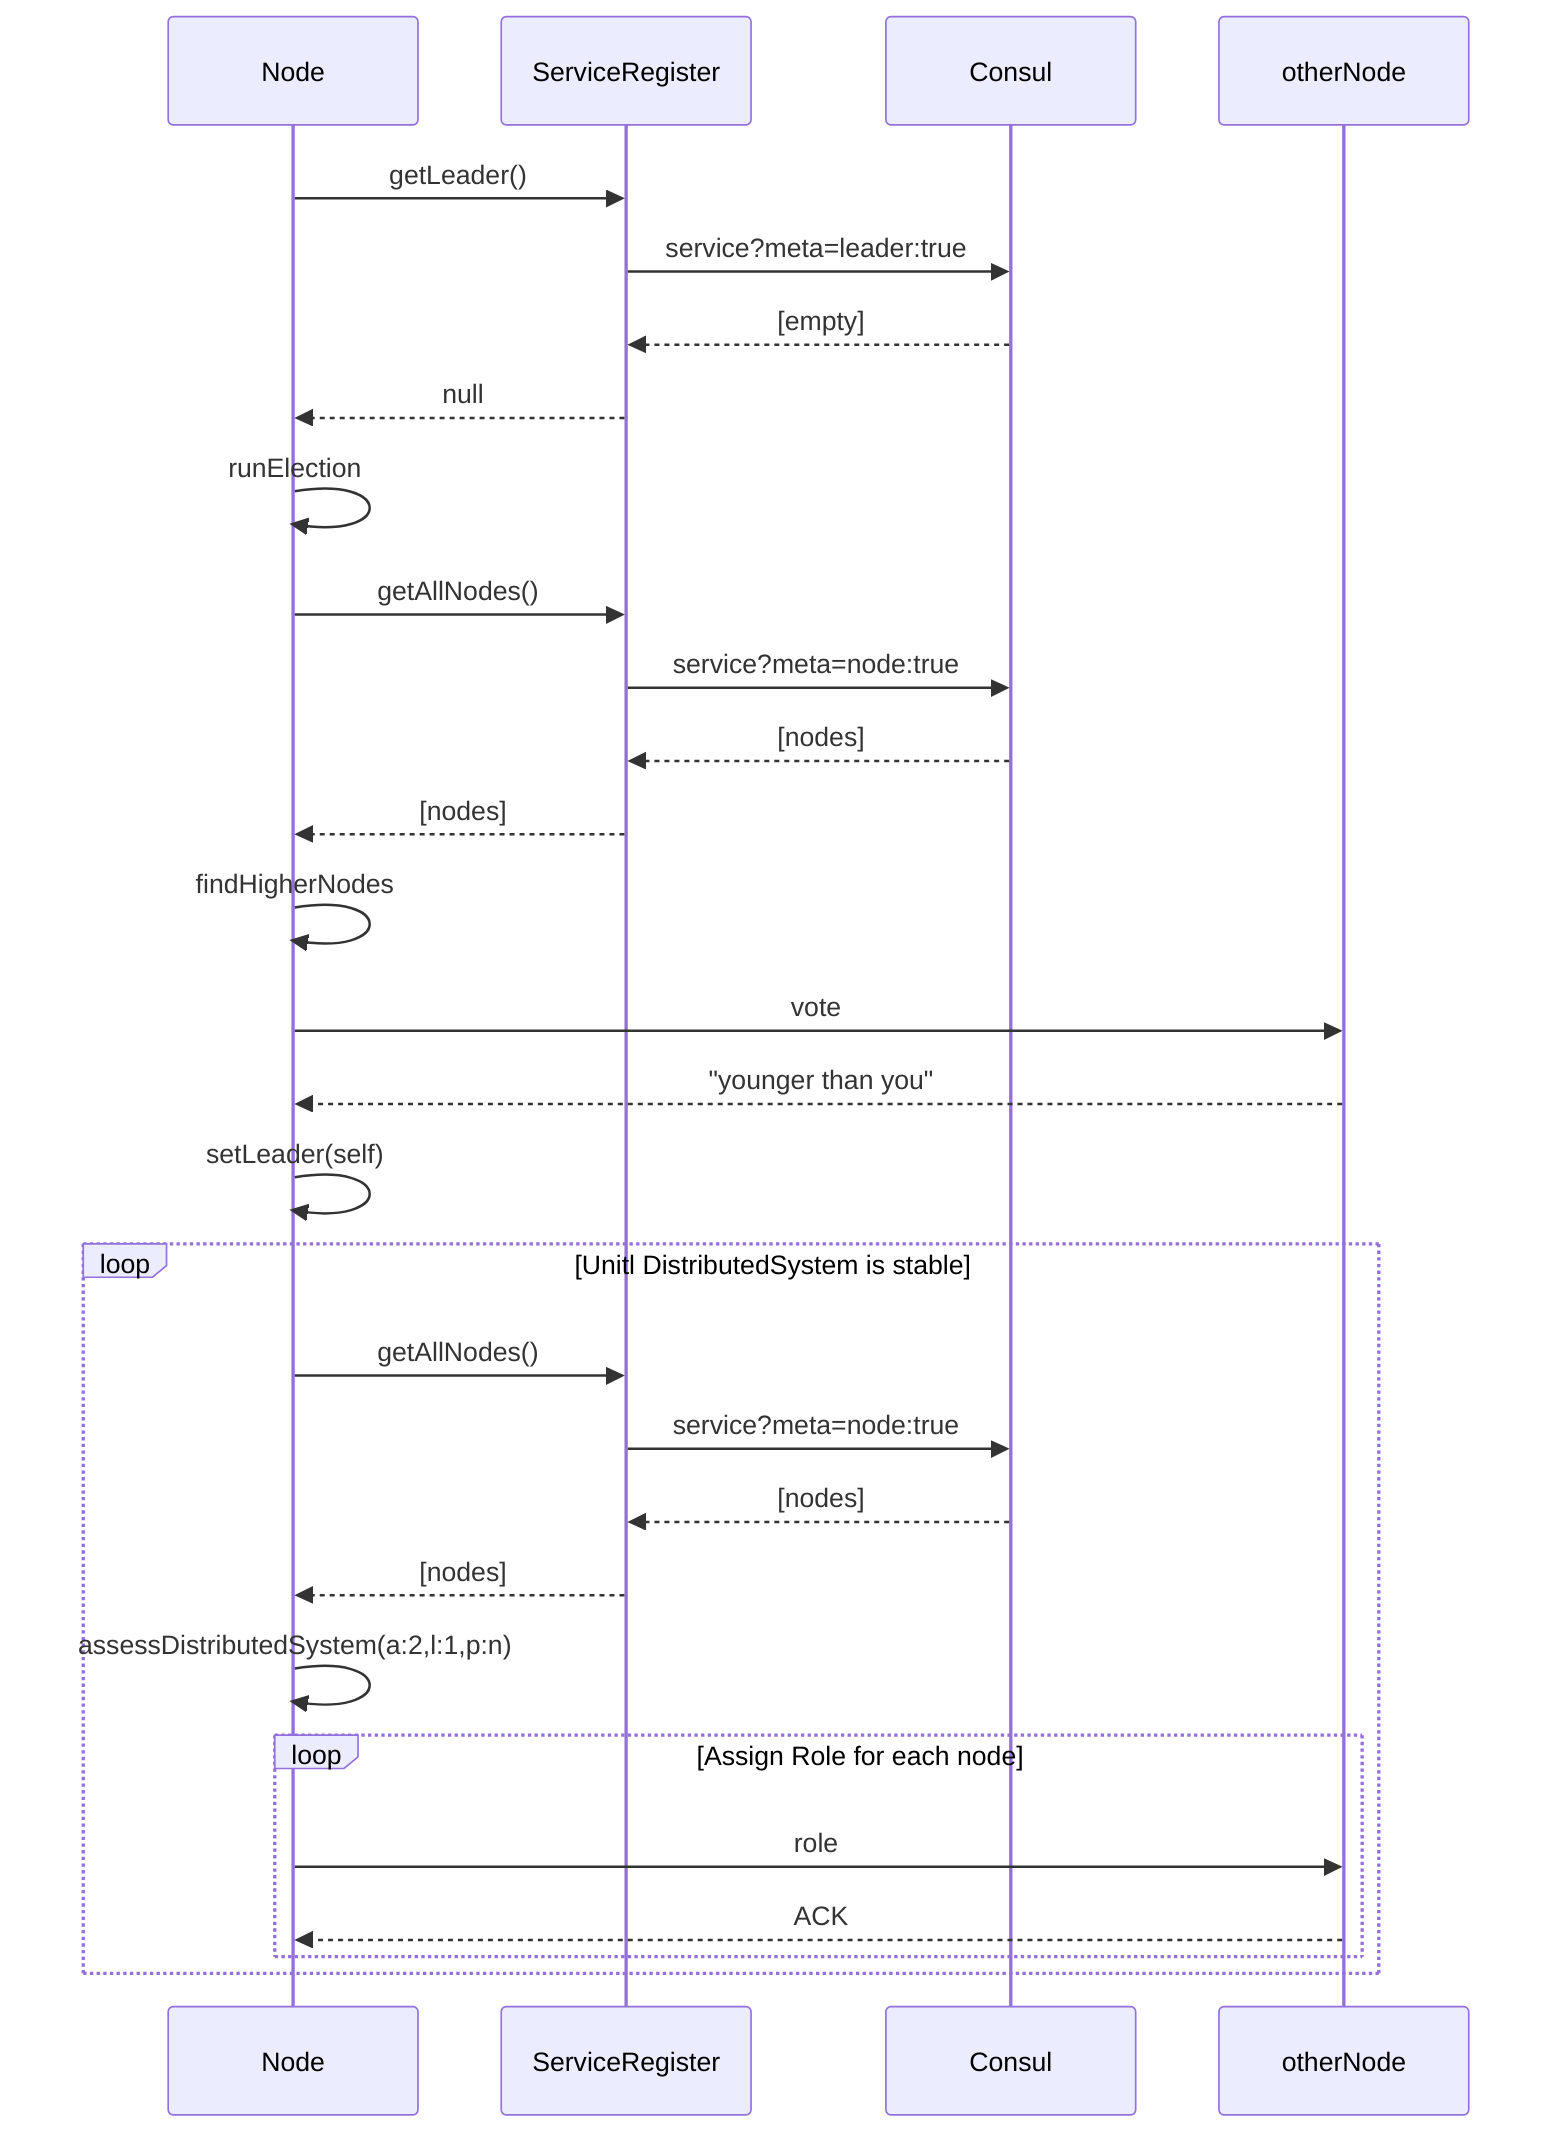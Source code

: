 sequenceDiagram 
    # At node init, check whether a leader is already in the ssystem.
    Node->>ServiceRegister: getLeader()
    ServiceRegister->>Consul: service?meta=leader:true
    Consul-->>ServiceRegister: [empty]
    ServiceRegister-->> Node: null

    # The leader not found
    Node->>Node: runElection
    Node->>ServiceRegister: getAllNodes()
    ServiceRegister->>Consul: service?meta=node:true
    Consul-->>ServiceRegister: [nodes]
    ServiceRegister-->>Node: [nodes]
    Node->>Node: findHigherNodes
    Node->>otherNode: vote

    # all other nodes are younger than the node
    otherNode-->>Node: "younger than you"
    Node->>Node: setLeader(self)
    loop Unitl DistributedSystem is stable 
        Node->>ServiceRegister: getAllNodes()
        ServiceRegister->>Consul: service?meta=node:true
        Consul-->>ServiceRegister: [nodes]
        ServiceRegister-->>Node: [nodes]
        Node->>Node: assessDistributedSystem(a:2,l:1,p:n)
        loop Assign Role for each node
            Node->>otherNode: role
            otherNode-->>Node: ACK
        end 
    end

    # DistributedSystem is stable